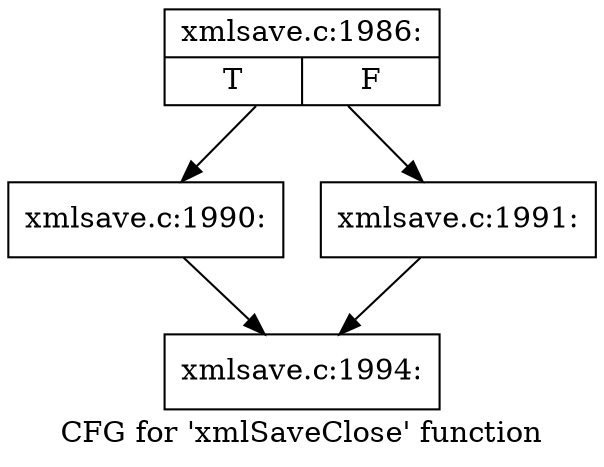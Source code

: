 digraph "CFG for 'xmlSaveClose' function" {
	label="CFG for 'xmlSaveClose' function";

	Node0x5645e3fb7b30 [shape=record,label="{xmlsave.c:1986:|{<s0>T|<s1>F}}"];
	Node0x5645e3fb7b30 -> Node0x5645e3fb8a90;
	Node0x5645e3fb7b30 -> Node0x5645e3fb6c40;
	Node0x5645e3fb8a90 [shape=record,label="{xmlsave.c:1990:}"];
	Node0x5645e3fb8a90 -> Node0x5645e3fb8b00;
	Node0x5645e3fb6c40 [shape=record,label="{xmlsave.c:1991:}"];
	Node0x5645e3fb6c40 -> Node0x5645e3fb8b00;
	Node0x5645e3fb8b00 [shape=record,label="{xmlsave.c:1994:}"];
}
